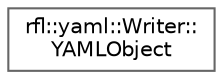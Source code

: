 digraph "类继承关系图"
{
 // LATEX_PDF_SIZE
  bgcolor="transparent";
  edge [fontname=Helvetica,fontsize=10,labelfontname=Helvetica,labelfontsize=10];
  node [fontname=Helvetica,fontsize=10,shape=box,height=0.2,width=0.4];
  rankdir="LR";
  Node0 [id="Node000000",label="rfl::yaml::Writer::\lYAMLObject",height=0.2,width=0.4,color="grey40", fillcolor="white", style="filled",URL="$structrfl_1_1yaml_1_1_writer_1_1_y_a_m_l_object.html",tooltip=" "];
}
